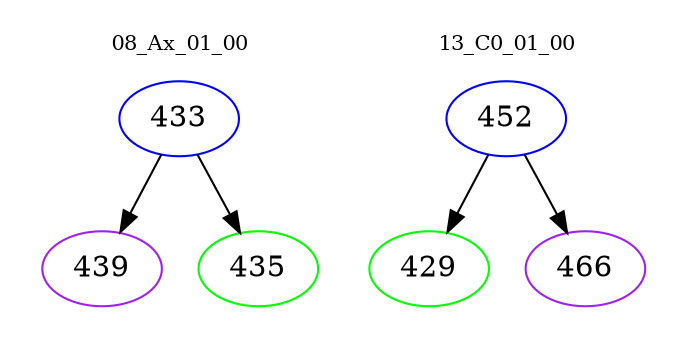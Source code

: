 digraph{
subgraph cluster_0 {
color = white
label = "08_Ax_01_00";
fontsize=10;
T0_433 [label="433", color="blue"]
T0_433 -> T0_439 [color="black"]
T0_439 [label="439", color="purple"]
T0_433 -> T0_435 [color="black"]
T0_435 [label="435", color="green"]
}
subgraph cluster_1 {
color = white
label = "13_C0_01_00";
fontsize=10;
T1_452 [label="452", color="blue"]
T1_452 -> T1_429 [color="black"]
T1_429 [label="429", color="green"]
T1_452 -> T1_466 [color="black"]
T1_466 [label="466", color="purple"]
}
}
